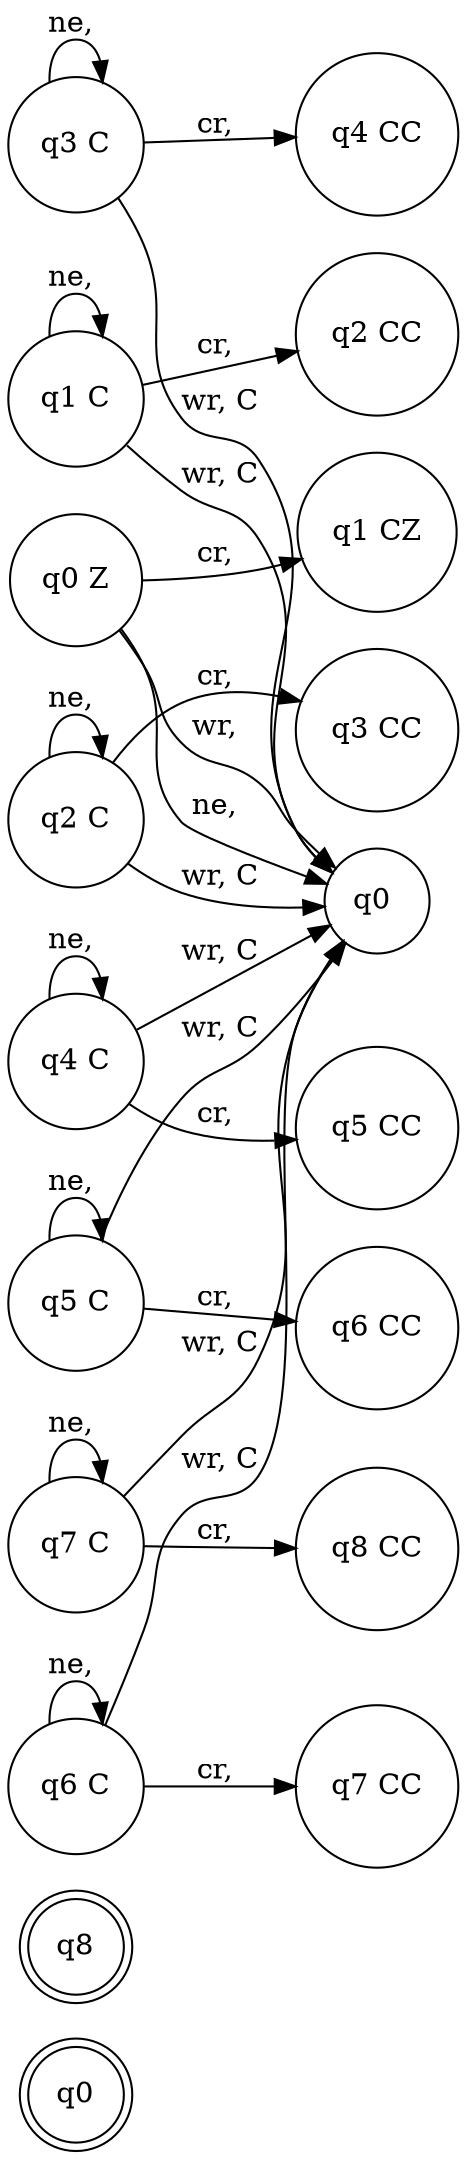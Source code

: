digraph PDA {
	rankdir=LR
	node [shape=doublecircle]
	q0
	q8
	node [shape=circle]
	"q0 Z" -> "q1 CZ" [label="cr, "]
	"q0 Z" -> "q0 " [label="wr, "]
	"q0 Z" -> "q0 " [label="ne, "]
	"q1 C" -> "q2 CC" [label="cr, "]
	"q1 C" -> "q0 " [label="wr, C"]
	"q1 C" -> "q1 C" [label="ne, "]
	"q2 C" -> "q3 CC" [label="cr, "]
	"q2 C" -> "q0 " [label="wr, C"]
	"q2 C" -> "q2 C" [label="ne, "]
	"q3 C" -> "q4 CC" [label="cr, "]
	"q3 C" -> "q0 " [label="wr, C"]
	"q3 C" -> "q3 C" [label="ne, "]
	"q4 C" -> "q5 CC" [label="cr, "]
	"q4 C" -> "q0 " [label="wr, C"]
	"q4 C" -> "q4 C" [label="ne, "]
	"q5 C" -> "q6 CC" [label="cr, "]
	"q5 C" -> "q0 " [label="wr, C"]
	"q5 C" -> "q5 C" [label="ne, "]
	"q6 C" -> "q7 CC" [label="cr, "]
	"q6 C" -> "q0 " [label="wr, C"]
	"q6 C" -> "q6 C" [label="ne, "]
	"q7 C" -> "q8 CC" [label="cr, "]
	"q7 C" -> "q0 " [label="wr, C"]
	"q7 C" -> "q7 C" [label="ne, "]
}
